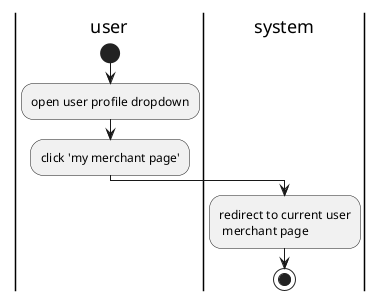 @startuml view my merchant page

|user|
start
:open user profile dropdown;
:click 'my merchant page';
|system|
:redirect to current user\n merchant page;
stop

@enduml